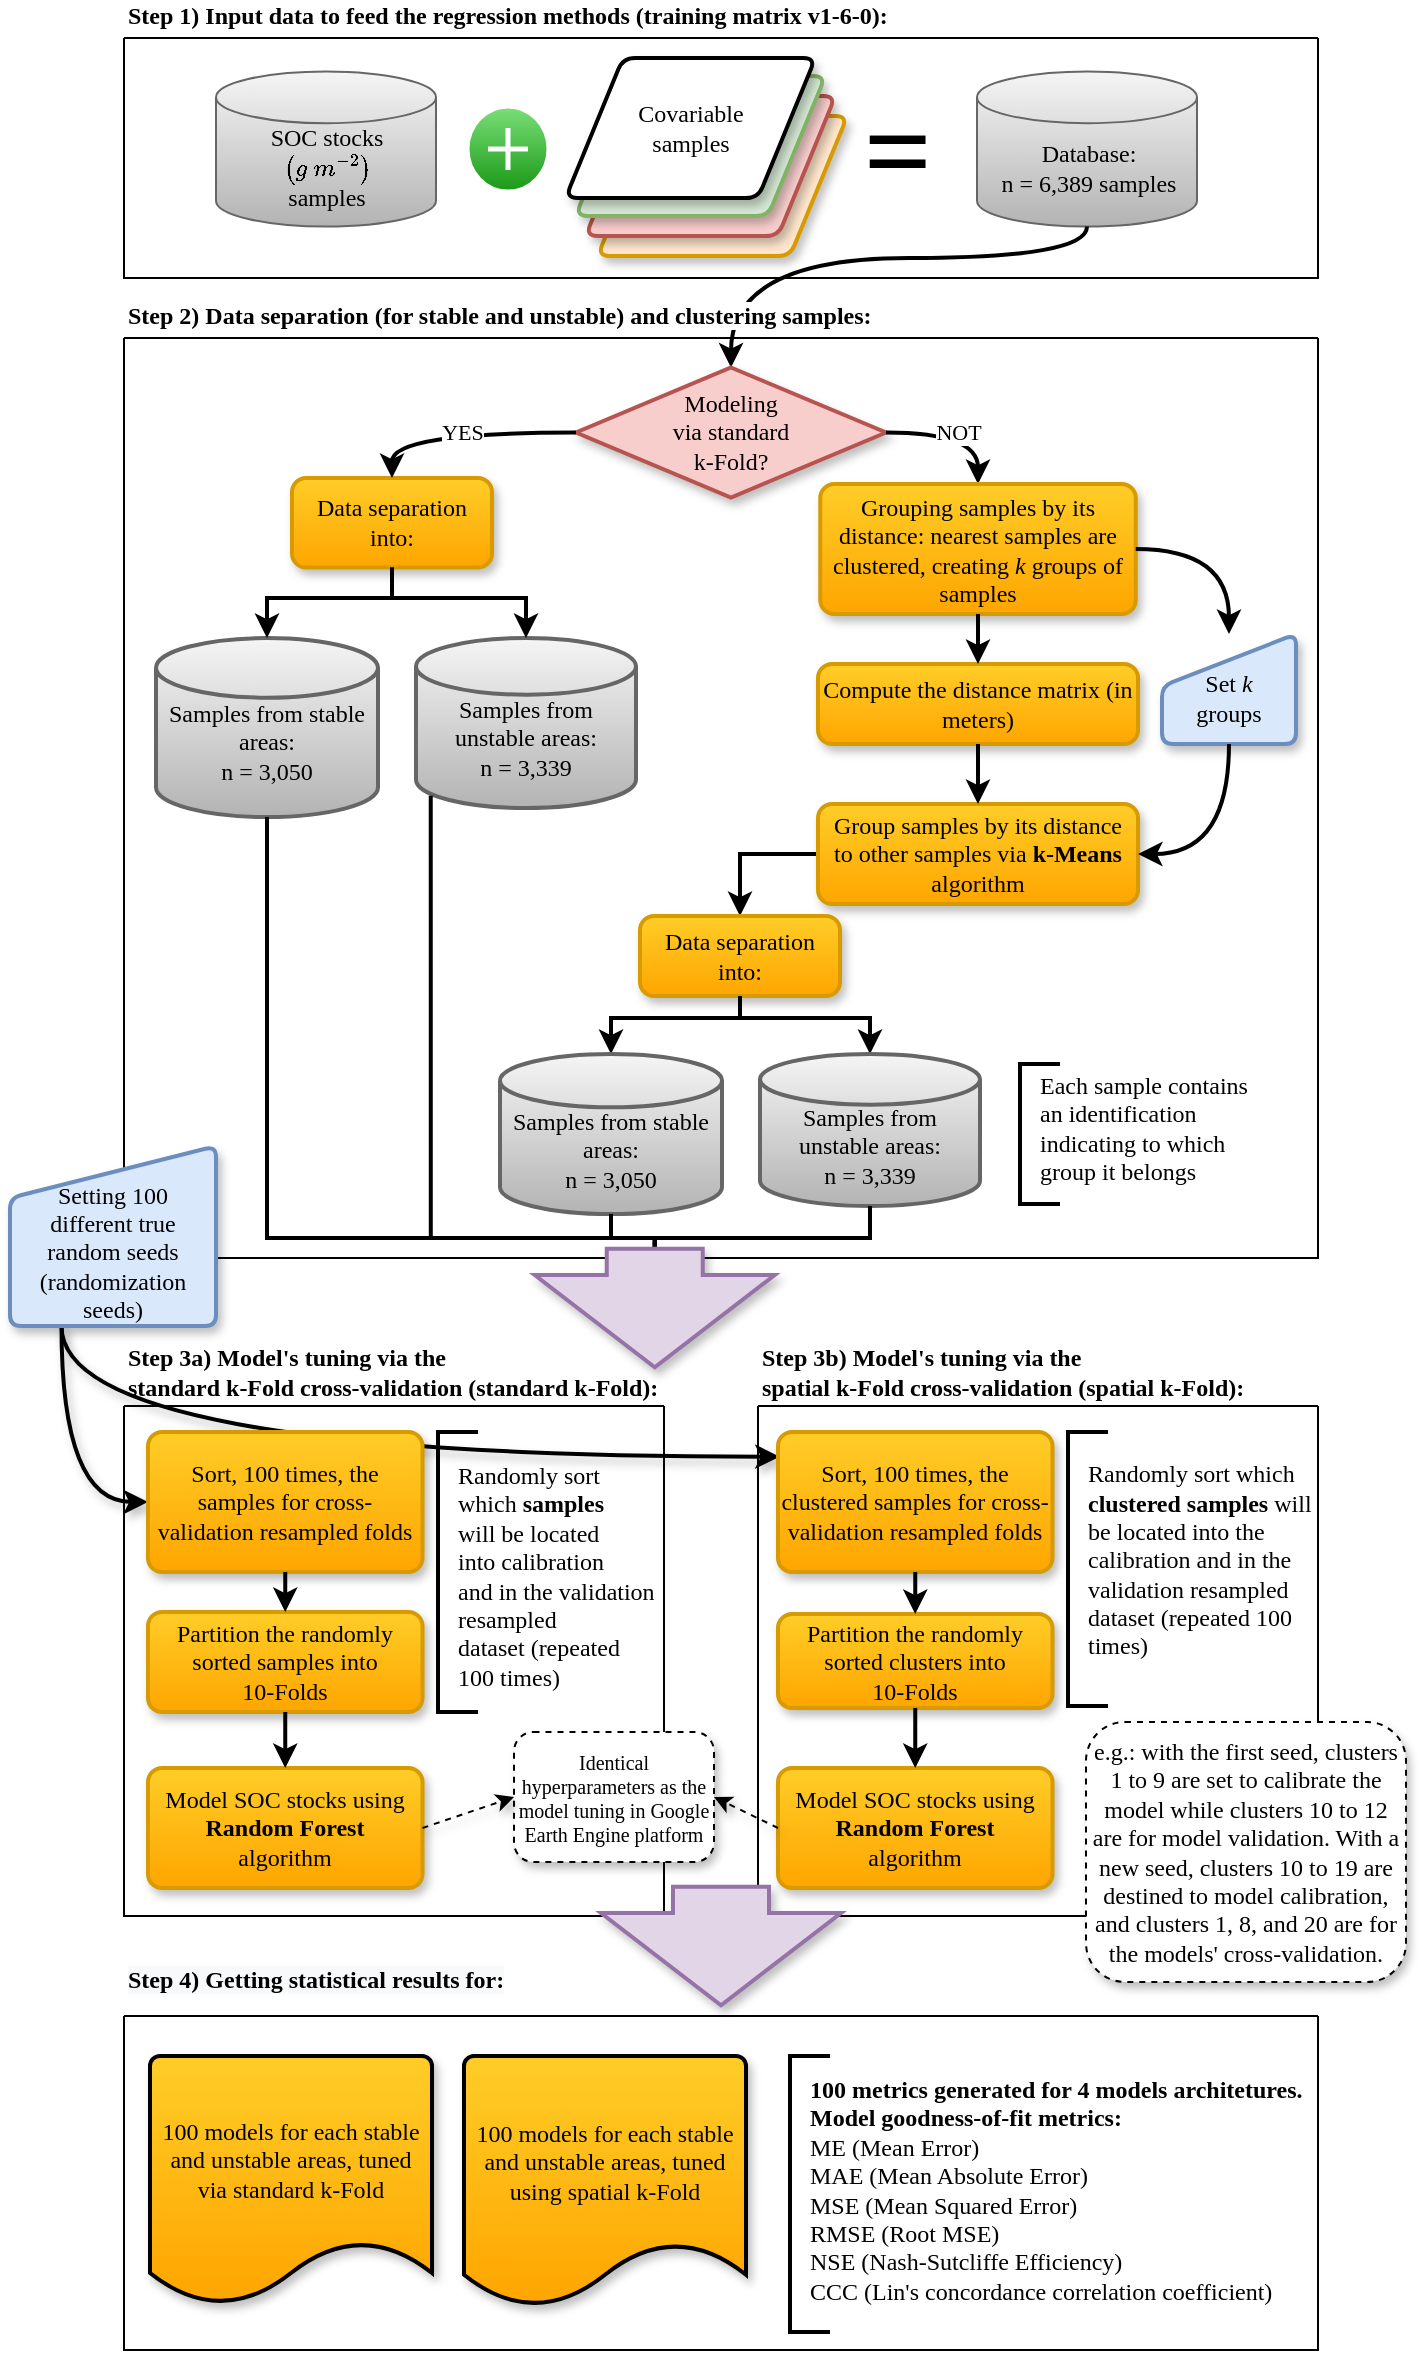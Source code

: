 <mxfile compressed="false" version="20.2.8" type="device">
  <diagram name="modeling-flowchart-English" id="lYM-ZkALmbCpGzLqlZxu">
    <mxGraphModel dx="763" dy="469" grid="1" gridSize="10" guides="1" tooltips="1" connect="1" arrows="1" fold="1" page="0" pageScale="1" pageWidth="827" pageHeight="1169" math="1" shadow="0">
      <root>
        <mxCell id="IPpactHnkEMHCw_4FyVV-0" />
        <mxCell id="IPpactHnkEMHCw_4FyVV-1" parent="IPpactHnkEMHCw_4FyVV-0" />
        <mxCell id="NsBZBf5qjh5uvH7BnObX-89" style="edgeStyle=orthogonalEdgeStyle;curved=1;rounded=0;orthogonalLoop=1;jettySize=auto;html=1;exitX=0.25;exitY=1;exitDx=0;exitDy=0;entryX=0.006;entryY=0.176;entryDx=0;entryDy=0;fontFamily=Times New Roman;strokeWidth=2;entryPerimeter=0;shadow=1;" parent="IPpactHnkEMHCw_4FyVV-1" source="NsBZBf5qjh5uvH7BnObX-15" target="NsBZBf5qjh5uvH7BnObX-78" edge="1">
          <mxGeometry relative="1" as="geometry" />
        </mxCell>
        <mxCell id="IPpactHnkEMHCw_4FyVV-2" value="Step 1) Input data to feed the regression methods (training matrix v1-6-0):" style="swimlane;startSize=0;labelBackgroundColor=default;labelBorderColor=none;fontFamily=Times New Roman;html=1;verticalAlign=bottom;fillColor=#FFFFFF;align=left;spacingBottom=2;" parent="IPpactHnkEMHCw_4FyVV-1" vertex="1">
          <mxGeometry x="147" y="20" width="597" height="120" as="geometry" />
        </mxCell>
        <mxCell id="IPpactHnkEMHCw_4FyVV-3" value="SOC stocks&lt;br&gt;`(g&amp;nbsp; m^{-2})`&lt;br&gt;samples" style="strokeWidth=1;shape=mxgraph.flowchart.database;verticalAlign=middle;labelPosition=center;verticalLabelPosition=middle;align=center;horizontal=1;fontFamily=Times New Roman;labelBackgroundColor=none;labelBorderColor=none;html=1;fillColor=#f5f5f5;strokeColor=#666666;shadow=0;spacingTop=19;gradientColor=#b3b3b3;" parent="IPpactHnkEMHCw_4FyVV-2" vertex="1">
          <mxGeometry x="46" y="16.75" width="110" height="77.5" as="geometry" />
        </mxCell>
        <mxCell id="IPpactHnkEMHCw_4FyVV-4" value="" style="verticalLabelPosition=bottom;verticalAlign=top;html=1;shadow=0;dashed=0;strokeWidth=1;shape=mxgraph.ios.iAddIcon;fillColor=#7AdF78;fillColor2=#1A9917;strokeColor=#ffffff;sketch=0;" parent="IPpactHnkEMHCw_4FyVV-2" vertex="1">
          <mxGeometry x="172" y="34.5" width="40" height="42" as="geometry" />
        </mxCell>
        <mxCell id="IPpactHnkEMHCw_4FyVV-6" value="=" style="text;html=1;fillColor=none;align=center;verticalAlign=middle;whiteSpace=wrap;rounded=0;labelBackgroundColor=none;fontFamily=Times New Roman;fontStyle=1;fontSize=60;spacing=0;fontColor=#000000;" parent="IPpactHnkEMHCw_4FyVV-2" vertex="1">
          <mxGeometry x="356.5" y="36.25" width="60" height="38.5" as="geometry" />
        </mxCell>
        <mxCell id="IPpactHnkEMHCw_4FyVV-7" value="Database:&lt;br&gt;n = 6,389 samples" style="strokeWidth=1;shape=mxgraph.flowchart.database;verticalAlign=middle;labelPosition=center;verticalLabelPosition=middle;align=center;horizontal=1;fontFamily=Times New Roman;labelBackgroundColor=none;labelBorderColor=none;html=1;fillColor=#f5f5f5;strokeColor=#666666;shadow=0;spacingTop=19;gradientColor=#b3b3b3;" parent="IPpactHnkEMHCw_4FyVV-2" vertex="1">
          <mxGeometry x="426.5" y="16.75" width="110" height="77.5" as="geometry" />
        </mxCell>
        <mxCell id="NsBZBf5qjh5uvH7BnObX-7" value="" style="group" parent="IPpactHnkEMHCw_4FyVV-2" vertex="1" connectable="0">
          <mxGeometry x="220.75" y="10" width="141" height="99" as="geometry" />
        </mxCell>
        <mxCell id="NsBZBf5qjh5uvH7BnObX-6" value="Covariable&lt;br&gt;samples" style="shape=parallelogram;html=1;strokeWidth=2;perimeter=parallelogramPerimeter;whiteSpace=wrap;rounded=1;arcSize=12;size=0.23;fontFamily=Times New Roman;shadow=1;fillColor=#ffe6cc;strokeColor=#d79b00;" parent="NsBZBf5qjh5uvH7BnObX-7" vertex="1">
          <mxGeometry x="16" y="29" width="125" height="70" as="geometry" />
        </mxCell>
        <mxCell id="NsBZBf5qjh5uvH7BnObX-3" value="Covariable&lt;br&gt;samples" style="shape=parallelogram;html=1;strokeWidth=2;perimeter=parallelogramPerimeter;whiteSpace=wrap;rounded=1;arcSize=12;size=0.23;fontFamily=Times New Roman;shadow=1;fillColor=#f8cecc;strokeColor=#b85450;" parent="NsBZBf5qjh5uvH7BnObX-7" vertex="1">
          <mxGeometry x="10" y="19" width="125" height="70" as="geometry" />
        </mxCell>
        <mxCell id="NsBZBf5qjh5uvH7BnObX-4" value="Covariable&lt;br&gt;samples" style="shape=parallelogram;html=1;strokeWidth=2;perimeter=parallelogramPerimeter;whiteSpace=wrap;rounded=1;arcSize=12;size=0.23;fontFamily=Times New Roman;shadow=1;fillColor=#d5e8d4;strokeColor=#82b366;" parent="NsBZBf5qjh5uvH7BnObX-7" vertex="1">
          <mxGeometry x="5" y="9" width="125" height="70" as="geometry" />
        </mxCell>
        <mxCell id="NsBZBf5qjh5uvH7BnObX-5" value="Covariable&lt;br&gt;samples" style="shape=parallelogram;html=1;strokeWidth=2;perimeter=parallelogramPerimeter;whiteSpace=wrap;rounded=1;arcSize=12;size=0.23;fontFamily=Times New Roman;shadow=1;" parent="NsBZBf5qjh5uvH7BnObX-7" vertex="1">
          <mxGeometry width="125" height="70" as="geometry" />
        </mxCell>
        <mxCell id="IPpactHnkEMHCw_4FyVV-29" value="&lt;div style=&quot;&quot;&gt;&lt;span style=&quot;background-color: rgb(248 , 249 , 250)&quot;&gt;Step 4) Getting statistical results for:&lt;/span&gt;&lt;/div&gt;" style="swimlane;startSize=0;labelBackgroundColor=default;labelBorderColor=none;fontFamily=Times New Roman;html=1;verticalAlign=bottom;fillColor=#FFFFFF;labelPosition=center;verticalLabelPosition=top;align=left;fontStyle=1;textDirection=ltr;spacingTop=0;spacingBottom=9;" parent="IPpactHnkEMHCw_4FyVV-1" vertex="1">
          <mxGeometry x="147" y="1009" width="597" height="167" as="geometry" />
        </mxCell>
        <mxCell id="NsBZBf5qjh5uvH7BnObX-19" value="100 models for each stable and unstable areas, tuned&lt;br&gt;via standard k-Fold" style="strokeWidth=2;html=1;shape=mxgraph.flowchart.document2;whiteSpace=wrap;size=0.25;shadow=1;fontFamily=Times New Roman;fillColor=#FFCD28;gradientColor=#FFA500;spacingTop=-20;" parent="IPpactHnkEMHCw_4FyVV-29" vertex="1">
          <mxGeometry x="13" y="20" width="141" height="124" as="geometry" />
        </mxCell>
        <mxCell id="NsBZBf5qjh5uvH7BnObX-24" value="100 models for each stable and unstable areas, tuned using spatial k-Fold" style="strokeWidth=2;html=1;shape=mxgraph.flowchart.document2;whiteSpace=wrap;size=0.25;shadow=1;fontFamily=Times New Roman;fillColor=#FFCD28;gradientColor=#FFA500;spacingTop=-20;" parent="IPpactHnkEMHCw_4FyVV-29" vertex="1">
          <mxGeometry x="170" y="20" width="141" height="125" as="geometry" />
        </mxCell>
        <mxCell id="NsBZBf5qjh5uvH7BnObX-115" value="&lt;span style=&quot;-webkit-font-smoothing: antialiased; orphans: 2; text-align: right; text-indent: 0px; widows: 2; background-color: rgb(248, 249, 250); text-decoration-thickness: initial; text-decoration-style: initial; text-decoration-color: initial;&quot;&gt;&lt;div style=&quot;text-align: left;&quot;&gt;&lt;b&gt;100 metrics generated for 4 models architetures.&lt;/b&gt;&lt;/div&gt;&lt;div style=&quot;text-align: left;&quot;&gt;&lt;b&gt;Model goodness-of-fit metrics:&lt;/b&gt;&lt;/div&gt;&lt;div style=&quot;text-align: left;&quot;&gt;ME (Mean Error)&lt;/div&gt;&lt;div style=&quot;text-align: left;&quot;&gt;MAE (Mean Absolute Error)&lt;/div&gt;&lt;div style=&quot;text-align: left;&quot;&gt;MSE (Mean Squared Error)&lt;/div&gt;&lt;div style=&quot;text-align: left;&quot;&gt;RMSE (Root MSE)&lt;/div&gt;&lt;div style=&quot;text-align: left;&quot;&gt;NSE (Nash-Sutcliffe Efficiency)&lt;/div&gt;&lt;div style=&quot;text-align: left;&quot;&gt;CCC (Lin&#39;s concordance correlation coefficient)&lt;/div&gt;&lt;/span&gt;" style="strokeWidth=2;html=1;shape=mxgraph.flowchart.annotation_1;align=left;pointerEvents=1;fontFamily=Times New Roman;fontColor=#000000;flipH=0;labelPosition=right;verticalLabelPosition=middle;verticalAlign=middle;spacing=0;spacingLeft=-10;spacingBottom=10;spacingTop=5;" parent="IPpactHnkEMHCw_4FyVV-29" vertex="1">
          <mxGeometry x="333" y="20" width="20" height="138" as="geometry" />
        </mxCell>
        <mxCell id="NsBZBf5qjh5uvH7BnObX-93" style="edgeStyle=orthogonalEdgeStyle;curved=1;rounded=0;orthogonalLoop=1;jettySize=auto;html=1;exitX=0.25;exitY=1;exitDx=0;exitDy=0;entryX=0;entryY=0.5;entryDx=0;entryDy=0;fontFamily=Times New Roman;strokeWidth=2;shadow=1;" parent="IPpactHnkEMHCw_4FyVV-1" source="NsBZBf5qjh5uvH7BnObX-15" target="NsBZBf5qjh5uvH7BnObX-68" edge="1">
          <mxGeometry relative="1" as="geometry" />
        </mxCell>
        <mxCell id="NsBZBf5qjh5uvH7BnObX-44" style="edgeStyle=orthogonalEdgeStyle;rounded=0;orthogonalLoop=1;jettySize=auto;html=1;exitX=0.5;exitY=1;exitDx=0;exitDy=0;exitPerimeter=0;entryX=0.5;entryY=0;entryDx=0;entryDy=0;entryPerimeter=0;fontFamily=Times New Roman;strokeWidth=2;curved=1;" parent="IPpactHnkEMHCw_4FyVV-1" source="IPpactHnkEMHCw_4FyVV-7" target="NsBZBf5qjh5uvH7BnObX-42" edge="1">
          <mxGeometry relative="1" as="geometry">
            <Array as="points">
              <mxPoint x="629" y="130" />
              <mxPoint x="451" y="130" />
            </Array>
          </mxGeometry>
        </mxCell>
        <mxCell id="NsBZBf5qjh5uvH7BnObX-101" value="Step 2) Data separation (for stable and unstable) and clustering samples:" style="swimlane;startSize=0;labelBackgroundColor=default;labelBorderColor=none;fontFamily=Times New Roman;html=1;verticalAlign=bottom;fillColor=#FFFFFF;align=left;spacingBottom=2;" parent="IPpactHnkEMHCw_4FyVV-1" vertex="1">
          <mxGeometry x="147" y="170" width="597" height="460" as="geometry" />
        </mxCell>
        <mxCell id="NsBZBf5qjh5uvH7BnObX-42" value="Modeling&lt;br&gt;via standard&lt;br&gt;k-Fold?" style="strokeWidth=2;html=1;shape=mxgraph.flowchart.decision;whiteSpace=wrap;fontFamily=Times New Roman;fillColor=#f8cecc;strokeColor=#b85450;fontStyle=0;shadow=1;" parent="NsBZBf5qjh5uvH7BnObX-101" vertex="1">
          <mxGeometry x="226" y="14.762" width="155" height="65" as="geometry" />
        </mxCell>
        <mxCell id="NsBZBf5qjh5uvH7BnObX-38" value="Samples from stable areas:&lt;br&gt;n = 3,050" style="strokeWidth=2;html=1;shape=mxgraph.flowchart.database;whiteSpace=wrap;fontFamily=Times New Roman;spacingTop=15;fillColor=#f5f5f5;gradientColor=#b3b3b3;strokeColor=#666666;" parent="NsBZBf5qjh5uvH7BnObX-101" vertex="1">
          <mxGeometry x="16" y="150.006" width="111" height="89.524" as="geometry" />
        </mxCell>
        <mxCell id="NsBZBf5qjh5uvH7BnObX-37" value="Samples from unstable areas:&lt;br&gt;n = 3,339" style="strokeWidth=2;html=1;shape=mxgraph.flowchart.database;whiteSpace=wrap;fontFamily=Times New Roman;spacingTop=15;fillColor=#f5f5f5;gradientColor=#b3b3b3;strokeColor=#666666;" parent="NsBZBf5qjh5uvH7BnObX-101" vertex="1">
          <mxGeometry x="146" y="150.006" width="110" height="85.048" as="geometry" />
        </mxCell>
        <mxCell id="NsBZBf5qjh5uvH7BnObX-36" value="Data separation into:" style="rounded=1;whiteSpace=wrap;html=1;absoluteArcSize=1;arcSize=14;strokeWidth=2;fontFamily=Times New Roman;shadow=1;fillColor=#ffcd28;gradientColor=#ffa500;strokeColor=#d79b00;fontStyle=0" parent="NsBZBf5qjh5uvH7BnObX-101" vertex="1">
          <mxGeometry x="84" y="70.002" width="100" height="44.762" as="geometry" />
        </mxCell>
        <mxCell id="NsBZBf5qjh5uvH7BnObX-45" value="NOT" style="edgeStyle=orthogonalEdgeStyle;rounded=0;orthogonalLoop=1;jettySize=auto;html=1;exitX=1;exitY=0.5;exitDx=0;exitDy=0;exitPerimeter=0;entryX=0.5;entryY=0;entryDx=0;entryDy=0;fontFamily=Times New Roman;strokeWidth=2;curved=1;" parent="NsBZBf5qjh5uvH7BnObX-101" source="NsBZBf5qjh5uvH7BnObX-42" target="NsBZBf5qjh5uvH7BnObX-41" edge="1">
          <mxGeometry relative="1" as="geometry" />
        </mxCell>
        <mxCell id="NsBZBf5qjh5uvH7BnObX-66" style="edgeStyle=orthogonalEdgeStyle;rounded=0;orthogonalLoop=1;jettySize=auto;html=1;exitX=0;exitY=0.5;exitDx=0;exitDy=0;entryX=0.5;entryY=0;entryDx=0;entryDy=0;fontFamily=Times New Roman;strokeWidth=2;" parent="NsBZBf5qjh5uvH7BnObX-101" source="NsBZBf5qjh5uvH7BnObX-51" target="NsBZBf5qjh5uvH7BnObX-58" edge="1">
          <mxGeometry relative="1" as="geometry" />
        </mxCell>
        <mxCell id="NsBZBf5qjh5uvH7BnObX-39" style="edgeStyle=orthogonalEdgeStyle;rounded=0;orthogonalLoop=1;jettySize=auto;html=1;exitX=0.5;exitY=1;exitDx=0;exitDy=0;entryX=0.5;entryY=0;entryDx=0;entryDy=0;entryPerimeter=0;fontFamily=Times New Roman;fontColor=#000000;strokeWidth=2;" parent="NsBZBf5qjh5uvH7BnObX-101" source="NsBZBf5qjh5uvH7BnObX-36" target="NsBZBf5qjh5uvH7BnObX-37" edge="1">
          <mxGeometry relative="1" as="geometry">
            <Array as="points">
              <mxPoint x="134" y="130" />
              <mxPoint x="201" y="130" />
            </Array>
          </mxGeometry>
        </mxCell>
        <mxCell id="NsBZBf5qjh5uvH7BnObX-40" style="edgeStyle=orthogonalEdgeStyle;rounded=0;orthogonalLoop=1;jettySize=auto;html=1;exitX=0.5;exitY=1;exitDx=0;exitDy=0;entryX=0.5;entryY=0;entryDx=0;entryDy=0;entryPerimeter=0;fontFamily=Times New Roman;fontColor=#000000;strokeWidth=2;" parent="NsBZBf5qjh5uvH7BnObX-101" source="NsBZBf5qjh5uvH7BnObX-36" target="NsBZBf5qjh5uvH7BnObX-38" edge="1">
          <mxGeometry relative="1" as="geometry">
            <Array as="points">
              <mxPoint x="134" y="130" />
              <mxPoint x="72" y="130" />
            </Array>
          </mxGeometry>
        </mxCell>
        <mxCell id="NsBZBf5qjh5uvH7BnObX-43" value="YES" style="edgeStyle=orthogonalEdgeStyle;rounded=0;orthogonalLoop=1;jettySize=auto;html=1;exitX=0;exitY=0.5;exitDx=0;exitDy=0;exitPerimeter=0;entryX=0.5;entryY=0;entryDx=0;entryDy=0;fontFamily=Times New Roman;strokeWidth=2;curved=1;" parent="NsBZBf5qjh5uvH7BnObX-101" source="NsBZBf5qjh5uvH7BnObX-42" target="NsBZBf5qjh5uvH7BnObX-36" edge="1">
          <mxGeometry relative="1" as="geometry" />
        </mxCell>
        <mxCell id="NsBZBf5qjh5uvH7BnObX-121" value="" style="group" parent="NsBZBf5qjh5uvH7BnObX-101" vertex="1" connectable="0">
          <mxGeometry x="347" y="73.002" width="239" height="210" as="geometry" />
        </mxCell>
        <mxCell id="NsBZBf5qjh5uvH7BnObX-41" value="Grouping samples by its distance: nearest samples are clustered, creating&amp;nbsp;&lt;i&gt;k&lt;/i&gt;&amp;nbsp;groups of samples" style="rounded=1;whiteSpace=wrap;html=1;absoluteArcSize=1;arcSize=14;strokeWidth=2;fontFamily=Times New Roman;shadow=1;fillColor=#ffcd28;gradientColor=#ffa500;strokeColor=#d79b00;fontStyle=0" parent="NsBZBf5qjh5uvH7BnObX-121" vertex="1">
          <mxGeometry x="1.13" width="157.75" height="65" as="geometry" />
        </mxCell>
        <mxCell id="NsBZBf5qjh5uvH7BnObX-49" value="Compute the distance matrix (in meters)" style="rounded=1;whiteSpace=wrap;html=1;absoluteArcSize=1;arcSize=14;strokeWidth=2;fontFamily=Times New Roman;shadow=1;fillColor=#ffcd28;gradientColor=#ffa500;strokeColor=#d79b00;fontStyle=0" parent="NsBZBf5qjh5uvH7BnObX-121" vertex="1">
          <mxGeometry y="90" width="160" height="40" as="geometry" />
        </mxCell>
        <mxCell id="NsBZBf5qjh5uvH7BnObX-51" value="Group samples by its distance&lt;br&gt;to other samples via &lt;b&gt;k-Means &lt;/b&gt;algorithm" style="rounded=1;whiteSpace=wrap;html=1;absoluteArcSize=1;arcSize=14;strokeWidth=2;fontFamily=Times New Roman;shadow=1;fillColor=#ffcd28;gradientColor=#ffa500;strokeColor=#d79b00;fontStyle=0" parent="NsBZBf5qjh5uvH7BnObX-121" vertex="1">
          <mxGeometry y="160" width="160" height="50" as="geometry" />
        </mxCell>
        <mxCell id="NsBZBf5qjh5uvH7BnObX-48" value="Set &lt;i&gt;k&lt;/i&gt;&lt;br&gt;groups" style="html=1;strokeWidth=2;shape=manualInput;whiteSpace=wrap;rounded=1;size=26;arcSize=11;shadow=1;fontFamily=Times New Roman;fillColor=#dae8fc;spacingTop=8;strokeColor=#6c8ebf;" parent="NsBZBf5qjh5uvH7BnObX-121" vertex="1">
          <mxGeometry x="172" y="75" width="67" height="55" as="geometry" />
        </mxCell>
        <mxCell id="NsBZBf5qjh5uvH7BnObX-52" style="edgeStyle=orthogonalEdgeStyle;rounded=0;orthogonalLoop=1;jettySize=auto;html=1;exitX=0.5;exitY=1;exitDx=0;exitDy=0;entryX=0.5;entryY=0;entryDx=0;entryDy=0;fontFamily=Times New Roman;strokeWidth=2;" parent="NsBZBf5qjh5uvH7BnObX-121" source="NsBZBf5qjh5uvH7BnObX-41" target="NsBZBf5qjh5uvH7BnObX-49" edge="1">
          <mxGeometry relative="1" as="geometry" />
        </mxCell>
        <mxCell id="NsBZBf5qjh5uvH7BnObX-53" style="edgeStyle=orthogonalEdgeStyle;rounded=0;orthogonalLoop=1;jettySize=auto;html=1;exitX=0.5;exitY=1;exitDx=0;exitDy=0;fontFamily=Times New Roman;strokeWidth=2;" parent="NsBZBf5qjh5uvH7BnObX-121" source="NsBZBf5qjh5uvH7BnObX-49" target="NsBZBf5qjh5uvH7BnObX-51" edge="1">
          <mxGeometry relative="1" as="geometry" />
        </mxCell>
        <mxCell id="NsBZBf5qjh5uvH7BnObX-54" style="edgeStyle=orthogonalEdgeStyle;rounded=0;orthogonalLoop=1;jettySize=auto;html=1;exitX=1;exitY=0.5;exitDx=0;exitDy=0;entryX=0.5;entryY=0;entryDx=0;entryDy=0;fontFamily=Times New Roman;strokeWidth=2;curved=1;" parent="NsBZBf5qjh5uvH7BnObX-121" source="NsBZBf5qjh5uvH7BnObX-41" target="NsBZBf5qjh5uvH7BnObX-48" edge="1">
          <mxGeometry relative="1" as="geometry" />
        </mxCell>
        <mxCell id="NsBZBf5qjh5uvH7BnObX-55" style="edgeStyle=orthogonalEdgeStyle;rounded=0;orthogonalLoop=1;jettySize=auto;html=1;exitX=0.5;exitY=1;exitDx=0;exitDy=0;entryX=1;entryY=0.5;entryDx=0;entryDy=0;fontFamily=Times New Roman;strokeWidth=2;curved=1;" parent="NsBZBf5qjh5uvH7BnObX-121" source="NsBZBf5qjh5uvH7BnObX-48" target="NsBZBf5qjh5uvH7BnObX-51" edge="1">
          <mxGeometry relative="1" as="geometry" />
        </mxCell>
        <mxCell id="NsBZBf5qjh5uvH7BnObX-58" value="Data separation into:" style="rounded=1;whiteSpace=wrap;html=1;absoluteArcSize=1;arcSize=14;strokeWidth=2;fontFamily=Times New Roman;shadow=1;fillColor=#ffcd28;gradientColor=#ffa500;strokeColor=#d79b00;fontStyle=0" parent="NsBZBf5qjh5uvH7BnObX-101" vertex="1">
          <mxGeometry x="258" y="289.002" width="100" height="40" as="geometry" />
        </mxCell>
        <mxCell id="NsBZBf5qjh5uvH7BnObX-61" style="edgeStyle=orthogonalEdgeStyle;rounded=0;orthogonalLoop=1;jettySize=auto;html=1;exitX=0.5;exitY=1;exitDx=0;exitDy=0;entryX=0.5;entryY=0;entryDx=0;entryDy=0;entryPerimeter=0;fontFamily=Times New Roman;fontColor=#000000;strokeWidth=2;" parent="NsBZBf5qjh5uvH7BnObX-101" source="NsBZBf5qjh5uvH7BnObX-58" target="NsBZBf5qjh5uvH7BnObX-59" edge="1">
          <mxGeometry relative="1" as="geometry">
            <Array as="points">
              <mxPoint x="308" y="340" />
              <mxPoint x="373" y="340" />
            </Array>
          </mxGeometry>
        </mxCell>
        <mxCell id="NsBZBf5qjh5uvH7BnObX-62" style="edgeStyle=orthogonalEdgeStyle;rounded=0;orthogonalLoop=1;jettySize=auto;html=1;exitX=0.5;exitY=1;exitDx=0;exitDy=0;entryX=0.5;entryY=0;entryDx=0;entryDy=0;entryPerimeter=0;fontFamily=Times New Roman;fontColor=#000000;strokeWidth=2;" parent="NsBZBf5qjh5uvH7BnObX-101" source="NsBZBf5qjh5uvH7BnObX-58" target="NsBZBf5qjh5uvH7BnObX-60" edge="1">
          <mxGeometry relative="1" as="geometry">
            <Array as="points">
              <mxPoint x="308" y="340" />
              <mxPoint x="244" y="340" />
            </Array>
          </mxGeometry>
        </mxCell>
        <mxCell id="n6R6cwVyYF6rRCu_3RDR-6" value="" style="group" vertex="1" connectable="0" parent="NsBZBf5qjh5uvH7BnObX-101">
          <mxGeometry x="188" y="358.002" width="280" height="80" as="geometry" />
        </mxCell>
        <mxCell id="NsBZBf5qjh5uvH7BnObX-59" value="Samples from unstable areas:&lt;br&gt;n = 3,339" style="strokeWidth=2;html=1;shape=mxgraph.flowchart.database;whiteSpace=wrap;fontFamily=Times New Roman;spacingTop=15;fillColor=#f5f5f5;gradientColor=#b3b3b3;strokeColor=#666666;" parent="n6R6cwVyYF6rRCu_3RDR-6" vertex="1">
          <mxGeometry x="130" width="110" height="76" as="geometry" />
        </mxCell>
        <mxCell id="NsBZBf5qjh5uvH7BnObX-63" value="&lt;span style=&quot;-webkit-font-smoothing: antialiased; orphans: 2; text-align: right; text-indent: 0px; widows: 2; background-color: rgb(248, 249, 250); text-decoration-thickness: initial; text-decoration-style: initial; text-decoration-color: initial;&quot;&gt;&lt;div style=&quot;text-align: left;&quot;&gt;Each sample contains&lt;/div&gt;&lt;div style=&quot;text-align: left;&quot;&gt;an identification&amp;nbsp;&lt;/div&gt;&lt;div style=&quot;text-align: left;&quot;&gt;indicating to which&lt;/div&gt;&lt;div style=&quot;text-align: left;&quot;&gt;group it belongs&lt;/div&gt;&lt;/span&gt;" style="strokeWidth=2;html=1;shape=mxgraph.flowchart.annotation_1;align=left;pointerEvents=1;fontFamily=Times New Roman;fontColor=#000000;flipH=0;labelPosition=right;verticalLabelPosition=middle;verticalAlign=middle;spacing=0;spacingLeft=-10;spacingBottom=10;spacingTop=4;" parent="n6R6cwVyYF6rRCu_3RDR-6" vertex="1">
          <mxGeometry x="260" y="5" width="20" height="70" as="geometry" />
        </mxCell>
        <mxCell id="NsBZBf5qjh5uvH7BnObX-60" value="Samples from stable areas:&lt;br&gt;n = 3,050" style="strokeWidth=2;html=1;shape=mxgraph.flowchart.database;whiteSpace=wrap;fontFamily=Times New Roman;spacingTop=15;fillColor=#f5f5f5;gradientColor=#b3b3b3;strokeColor=#666666;" parent="n6R6cwVyYF6rRCu_3RDR-6" vertex="1">
          <mxGeometry width="111" height="80" as="geometry" />
        </mxCell>
        <mxCell id="NsBZBf5qjh5uvH7BnObX-15" value="Setting 100&lt;br&gt;different true random seeds (randomization seeds)" style="html=1;strokeWidth=2;shape=manualInput;whiteSpace=wrap;rounded=1;size=26;arcSize=11;shadow=1;fontFamily=Times New Roman;fillColor=#dae8fc;strokeColor=#6c8ebf;spacingTop=16;" parent="IPpactHnkEMHCw_4FyVV-1" vertex="1">
          <mxGeometry x="90" y="574" width="103" height="90" as="geometry" />
        </mxCell>
        <mxCell id="IPpactHnkEMHCw_4FyVV-26" value="&lt;span style=&quot;font-weight: 700;&quot;&gt;Step&amp;nbsp;3a) Model&#39;s tuning via the&lt;br&gt;standard k-Fold cross-validation (standard k-Fold):&lt;/span&gt;&lt;span style=&quot;&quot;&gt;&lt;br&gt;&lt;/span&gt;" style="swimlane;startSize=0;labelBackgroundColor=none;labelBorderColor=none;fontFamily=Times New Roman;html=1;verticalAlign=bottom;fillColor=#FFFFFF;labelPosition=center;verticalLabelPosition=top;align=left;fontStyle=0;spacingTop=0;spacingLeft=0;spacingRight=5;" parent="IPpactHnkEMHCw_4FyVV-1" vertex="1">
          <mxGeometry x="147" y="704" width="270" height="255" as="geometry" />
        </mxCell>
        <mxCell id="NsBZBf5qjh5uvH7BnObX-84" value="" style="group" parent="IPpactHnkEMHCw_4FyVV-26" vertex="1" connectable="0">
          <mxGeometry x="12" y="13" width="165" height="228" as="geometry" />
        </mxCell>
        <mxCell id="NsBZBf5qjh5uvH7BnObX-17" value="Model SOC stocks using&lt;br&gt;&lt;b&gt;Random Forest&lt;br&gt;&lt;/b&gt;algorithm" style="rounded=1;whiteSpace=wrap;html=1;absoluteArcSize=1;arcSize=14;strokeWidth=2;fontFamily=Times New Roman;shadow=1;fillColor=#ffcd28;gradientColor=#ffa500;strokeColor=#d79b00;fontStyle=0" parent="NsBZBf5qjh5uvH7BnObX-84" vertex="1">
          <mxGeometry y="168" width="137.25" height="60" as="geometry" />
        </mxCell>
        <mxCell id="NsBZBf5qjh5uvH7BnObX-68" value="Sort, 100 times, the samples for cross-validation resampled folds" style="rounded=1;whiteSpace=wrap;html=1;absoluteArcSize=1;arcSize=14;strokeWidth=2;fontFamily=Times New Roman;shadow=1;fillColor=#ffcd28;gradientColor=#ffa500;strokeColor=#d79b00;fontStyle=0" parent="NsBZBf5qjh5uvH7BnObX-84" vertex="1">
          <mxGeometry width="137.25" height="70" as="geometry" />
        </mxCell>
        <mxCell id="NsBZBf5qjh5uvH7BnObX-69" value="&lt;span style=&quot;-webkit-font-smoothing: antialiased; orphans: 2; text-align: right; text-indent: 0px; widows: 2; background-color: rgb(248, 249, 250); text-decoration-thickness: initial; text-decoration-style: initial; text-decoration-color: initial;&quot;&gt;&lt;div style=&quot;text-align: left;&quot;&gt;Randomly sort&amp;nbsp;&lt;/div&gt;&lt;div style=&quot;text-align: left;&quot;&gt;which&amp;nbsp;&lt;b&gt;samples&lt;/b&gt;&lt;/div&gt;&lt;div style=&quot;text-align: left;&quot;&gt;will be located&lt;/div&gt;&lt;div style=&quot;text-align: left;&quot;&gt;into calibration&amp;nbsp;&lt;/div&gt;&lt;div style=&quot;text-align: left;&quot;&gt;and in the validation&lt;/div&gt;&lt;div style=&quot;text-align: left;&quot;&gt;resampled&amp;nbsp;&lt;/div&gt;&lt;div style=&quot;text-align: left;&quot;&gt;dataset (repeated&lt;/div&gt;&lt;div style=&quot;text-align: left;&quot;&gt;100 times)&lt;/div&gt;&lt;/span&gt;" style="strokeWidth=2;html=1;shape=mxgraph.flowchart.annotation_1;align=left;pointerEvents=1;fontFamily=Times New Roman;fontColor=#000000;flipH=0;labelPosition=right;verticalLabelPosition=middle;verticalAlign=middle;spacing=0;spacingLeft=-10;spacingBottom=10;spacingTop=14;" parent="NsBZBf5qjh5uvH7BnObX-84" vertex="1">
          <mxGeometry x="145" width="20" height="140" as="geometry" />
        </mxCell>
        <mxCell id="NsBZBf5qjh5uvH7BnObX-14" value="Partition the randomly sorted samples into&lt;br&gt;10-Folds" style="rounded=1;whiteSpace=wrap;html=1;absoluteArcSize=1;arcSize=14;strokeWidth=2;fontFamily=Times New Roman;shadow=1;fillColor=#ffcd28;gradientColor=#ffa500;strokeColor=#d79b00;fontStyle=0" parent="NsBZBf5qjh5uvH7BnObX-84" vertex="1">
          <mxGeometry y="90" width="137.25" height="50" as="geometry" />
        </mxCell>
        <mxCell id="NsBZBf5qjh5uvH7BnObX-18" style="edgeStyle=orthogonalEdgeStyle;rounded=0;orthogonalLoop=1;jettySize=auto;html=1;exitX=0.5;exitY=1;exitDx=0;exitDy=0;entryX=0.5;entryY=0;entryDx=0;entryDy=0;fontFamily=Times New Roman;strokeWidth=2;" parent="NsBZBf5qjh5uvH7BnObX-84" source="NsBZBf5qjh5uvH7BnObX-14" target="NsBZBf5qjh5uvH7BnObX-17" edge="1">
          <mxGeometry relative="1" as="geometry" />
        </mxCell>
        <mxCell id="NsBZBf5qjh5uvH7BnObX-72" style="edgeStyle=orthogonalEdgeStyle;rounded=0;orthogonalLoop=1;jettySize=auto;html=1;exitX=0.5;exitY=1;exitDx=0;exitDy=0;entryX=0.5;entryY=0;entryDx=0;entryDy=0;fontFamily=Times New Roman;strokeWidth=2;" parent="NsBZBf5qjh5uvH7BnObX-84" source="NsBZBf5qjh5uvH7BnObX-68" target="NsBZBf5qjh5uvH7BnObX-14" edge="1">
          <mxGeometry relative="1" as="geometry" />
        </mxCell>
        <mxCell id="NsBZBf5qjh5uvH7BnObX-73" value="&lt;span style=&quot;font-weight: 700;&quot;&gt;Step&amp;nbsp;3b) Model&#39;s tuning via the&lt;br&gt;spatial k-Fold cross-validation (spatial k-Fold):&lt;/span&gt;&lt;span style=&quot;&quot;&gt;&lt;br&gt;&lt;/span&gt;" style="swimlane;startSize=0;labelBackgroundColor=none;labelBorderColor=none;fontFamily=Times New Roman;html=1;verticalAlign=bottom;fillColor=#FFFFFF;labelPosition=center;verticalLabelPosition=top;align=left;fontStyle=0;spacingTop=0;spacingLeft=0;spacingRight=5;" parent="IPpactHnkEMHCw_4FyVV-1" vertex="1">
          <mxGeometry x="464" y="704" width="280" height="255" as="geometry" />
        </mxCell>
        <mxCell id="NsBZBf5qjh5uvH7BnObX-75" value="Partition the randomly sorted clusters into&lt;br&gt;10-Folds" style="rounded=1;whiteSpace=wrap;html=1;absoluteArcSize=1;arcSize=14;strokeWidth=2;fontFamily=Times New Roman;shadow=1;fillColor=#ffcd28;gradientColor=#ffa500;strokeColor=#d79b00;fontStyle=0" parent="NsBZBf5qjh5uvH7BnObX-73" vertex="1">
          <mxGeometry x="10" y="104" width="137.25" height="47" as="geometry" />
        </mxCell>
        <mxCell id="NsBZBf5qjh5uvH7BnObX-76" value="Model SOC stocks using&lt;br&gt;&lt;b&gt;Random Forest&lt;br&gt;&lt;/b&gt;algorithm" style="rounded=1;whiteSpace=wrap;html=1;absoluteArcSize=1;arcSize=14;strokeWidth=2;fontFamily=Times New Roman;shadow=1;fillColor=#ffcd28;gradientColor=#ffa500;strokeColor=#d79b00;fontStyle=0" parent="NsBZBf5qjh5uvH7BnObX-73" vertex="1">
          <mxGeometry x="10" y="181" width="137.25" height="60" as="geometry" />
        </mxCell>
        <mxCell id="NsBZBf5qjh5uvH7BnObX-78" value="Sort, 100 times, the clustered samples for cross-validation resampled folds" style="rounded=1;whiteSpace=wrap;html=1;absoluteArcSize=1;arcSize=14;strokeWidth=2;fontFamily=Times New Roman;shadow=1;fillColor=#ffcd28;gradientColor=#ffa500;strokeColor=#d79b00;fontStyle=0" parent="NsBZBf5qjh5uvH7BnObX-73" vertex="1">
          <mxGeometry x="10" y="13" width="137.25" height="70" as="geometry" />
        </mxCell>
        <mxCell id="NsBZBf5qjh5uvH7BnObX-79" value="&lt;span style=&quot;-webkit-font-smoothing: antialiased; orphans: 2; text-indent: 0px; widows: 2; text-decoration-thickness: initial; text-decoration-style: initial; text-decoration-color: initial;&quot;&gt;&lt;div style=&quot;&quot;&gt;Randomly sort which&lt;/div&gt;&lt;div style=&quot;&quot;&gt;&lt;b&gt;clustered samples&amp;nbsp;&lt;/b&gt;will&amp;nbsp;&lt;/div&gt;&lt;div style=&quot;&quot;&gt;be located into the&lt;/div&gt;&lt;div style=&quot;&quot;&gt;calibration and in the&lt;/div&gt;&lt;div style=&quot;&quot;&gt;validation resampled&lt;/div&gt;&lt;div style=&quot;&quot;&gt;dataset (repeated 100&amp;nbsp;&lt;/div&gt;&lt;div style=&quot;&quot;&gt;times)&lt;/div&gt;&lt;/span&gt;" style="strokeWidth=2;html=1;shape=mxgraph.flowchart.annotation_1;align=left;pointerEvents=1;fontFamily=Times New Roman;fontColor=#000000;flipH=0;labelPosition=right;verticalLabelPosition=middle;verticalAlign=middle;spacing=0;spacingLeft=-10;spacingBottom=10;spacingTop=0;horizontal=1;textDirection=ltr;labelBackgroundColor=none;" parent="NsBZBf5qjh5uvH7BnObX-73" vertex="1">
          <mxGeometry x="155" y="13" width="20" height="137" as="geometry" />
        </mxCell>
        <mxCell id="NsBZBf5qjh5uvH7BnObX-74" style="edgeStyle=orthogonalEdgeStyle;rounded=0;orthogonalLoop=1;jettySize=auto;html=1;exitX=0.5;exitY=1;exitDx=0;exitDy=0;entryX=0.5;entryY=0;entryDx=0;entryDy=0;fontFamily=Times New Roman;strokeWidth=2;" parent="NsBZBf5qjh5uvH7BnObX-73" source="NsBZBf5qjh5uvH7BnObX-75" target="NsBZBf5qjh5uvH7BnObX-76" edge="1">
          <mxGeometry relative="1" as="geometry" />
        </mxCell>
        <mxCell id="NsBZBf5qjh5uvH7BnObX-77" style="edgeStyle=orthogonalEdgeStyle;rounded=0;orthogonalLoop=1;jettySize=auto;html=1;exitX=0.5;exitY=1;exitDx=0;exitDy=0;entryX=0.5;entryY=0;entryDx=0;entryDy=0;fontFamily=Times New Roman;strokeWidth=2;" parent="NsBZBf5qjh5uvH7BnObX-73" source="NsBZBf5qjh5uvH7BnObX-78" target="NsBZBf5qjh5uvH7BnObX-75" edge="1">
          <mxGeometry relative="1" as="geometry" />
        </mxCell>
        <mxCell id="NsBZBf5qjh5uvH7BnObX-116" value="" style="verticalLabelPosition=bottom;verticalAlign=top;html=1;strokeWidth=2;shape=mxgraph.arrows2.arrow;dy=0.6;dx=46.13;notch=0;shadow=1;fontFamily=Times New Roman;fillColor=#e1d5e7;rotation=90;strokeColor=#9673a6;" parent="IPpactHnkEMHCw_4FyVV-1" vertex="1">
          <mxGeometry x="415.88" y="914" width="59.25" height="120" as="geometry" />
        </mxCell>
        <mxCell id="n6R6cwVyYF6rRCu_3RDR-2" value="e.g.: with the first seed, clusters 1 to 9 are set to calibrate the model while clusters 10 to 12 are for model validation. With a new seed, clusters 10 to 19 are destined to model calibration, and clusters 1, 8, and 20 are for the models&#39; cross-validation." style="rounded=1;whiteSpace=wrap;html=1;labelBackgroundColor=none;fontFamily=Times New Roman;align=center;shadow=1;dashed=1;" vertex="1" parent="IPpactHnkEMHCw_4FyVV-1">
          <mxGeometry x="628" y="862" width="160" height="130" as="geometry" />
        </mxCell>
        <mxCell id="n6R6cwVyYF6rRCu_3RDR-3" value="Identical hyperparameters as the model tuning in Google Earth Engine platform" style="rounded=1;whiteSpace=wrap;html=1;labelBackgroundColor=none;fontFamily=Times New Roman;align=center;fontSize=10;dashed=1;shadow=1;" vertex="1" parent="IPpactHnkEMHCw_4FyVV-1">
          <mxGeometry x="342" y="867" width="100" height="65" as="geometry" />
        </mxCell>
        <mxCell id="n6R6cwVyYF6rRCu_3RDR-4" style="rounded=0;orthogonalLoop=1;jettySize=auto;html=1;exitX=0;exitY=0.5;exitDx=0;exitDy=0;entryX=1;entryY=0.5;entryDx=0;entryDy=0;fontFamily=Times New Roman;fontSize=10;dashed=1;shadow=1;" edge="1" parent="IPpactHnkEMHCw_4FyVV-1" source="NsBZBf5qjh5uvH7BnObX-76" target="n6R6cwVyYF6rRCu_3RDR-3">
          <mxGeometry relative="1" as="geometry" />
        </mxCell>
        <mxCell id="n6R6cwVyYF6rRCu_3RDR-8" style="edgeStyle=orthogonalEdgeStyle;rounded=0;orthogonalLoop=1;jettySize=auto;html=1;exitX=0.067;exitY=0.927;exitDx=0;exitDy=0;exitPerimeter=0;entryX=0;entryY=0.5;entryDx=0;entryDy=0;entryPerimeter=0;fontFamily=Times New Roman;fontSize=10;strokeWidth=2;elbow=vertical;endArrow=none;endFill=0;" edge="1" parent="IPpactHnkEMHCw_4FyVV-1" source="NsBZBf5qjh5uvH7BnObX-37" target="n6R6cwVyYF6rRCu_3RDR-7">
          <mxGeometry relative="1" as="geometry">
            <Array as="points">
              <mxPoint x="300" y="620" />
              <mxPoint x="412" y="620" />
            </Array>
          </mxGeometry>
        </mxCell>
        <mxCell id="n6R6cwVyYF6rRCu_3RDR-5" style="edgeStyle=none;rounded=0;orthogonalLoop=1;jettySize=auto;html=1;exitX=1;exitY=0.5;exitDx=0;exitDy=0;entryX=0;entryY=0.5;entryDx=0;entryDy=0;fontFamily=Times New Roman;fontSize=10;dashed=1;shadow=1;" edge="1" parent="IPpactHnkEMHCw_4FyVV-1" source="NsBZBf5qjh5uvH7BnObX-17" target="n6R6cwVyYF6rRCu_3RDR-3">
          <mxGeometry relative="1" as="geometry" />
        </mxCell>
        <mxCell id="n6R6cwVyYF6rRCu_3RDR-9" style="edgeStyle=orthogonalEdgeStyle;rounded=0;orthogonalLoop=1;jettySize=auto;html=1;exitX=0.5;exitY=1;exitDx=0;exitDy=0;exitPerimeter=0;entryX=0;entryY=0.5;entryDx=0;entryDy=0;entryPerimeter=0;strokeWidth=2;fontFamily=Times New Roman;fontSize=10;elbow=vertical;endArrow=none;endFill=0;" edge="1" parent="IPpactHnkEMHCw_4FyVV-1" source="NsBZBf5qjh5uvH7BnObX-60" target="n6R6cwVyYF6rRCu_3RDR-7">
          <mxGeometry relative="1" as="geometry">
            <Array as="points">
              <mxPoint x="391" y="620" />
              <mxPoint x="412" y="620" />
            </Array>
          </mxGeometry>
        </mxCell>
        <mxCell id="n6R6cwVyYF6rRCu_3RDR-10" style="edgeStyle=orthogonalEdgeStyle;rounded=0;orthogonalLoop=1;jettySize=auto;html=1;exitX=0.5;exitY=1;exitDx=0;exitDy=0;exitPerimeter=0;entryX=0;entryY=0.5;entryDx=0;entryDy=0;entryPerimeter=0;strokeWidth=2;fontFamily=Times New Roman;fontSize=10;elbow=vertical;endArrow=none;endFill=0;" edge="1" parent="IPpactHnkEMHCw_4FyVV-1" source="NsBZBf5qjh5uvH7BnObX-59" target="n6R6cwVyYF6rRCu_3RDR-7">
          <mxGeometry relative="1" as="geometry">
            <Array as="points">
              <mxPoint x="520" y="620" />
              <mxPoint x="412" y="620" />
            </Array>
          </mxGeometry>
        </mxCell>
        <mxCell id="n6R6cwVyYF6rRCu_3RDR-12" style="edgeStyle=orthogonalEdgeStyle;rounded=0;orthogonalLoop=1;jettySize=auto;html=1;exitX=0.5;exitY=1;exitDx=0;exitDy=0;exitPerimeter=0;entryX=0;entryY=0.5;entryDx=0;entryDy=0;entryPerimeter=0;strokeWidth=2;fontFamily=Times New Roman;fontSize=10;elbow=vertical;endArrow=none;endFill=0;" edge="1" parent="IPpactHnkEMHCw_4FyVV-1" source="NsBZBf5qjh5uvH7BnObX-38" target="n6R6cwVyYF6rRCu_3RDR-7">
          <mxGeometry relative="1" as="geometry">
            <Array as="points">
              <mxPoint x="219" y="620" />
              <mxPoint x="412" y="620" />
            </Array>
          </mxGeometry>
        </mxCell>
        <mxCell id="n6R6cwVyYF6rRCu_3RDR-7" value="" style="verticalLabelPosition=bottom;verticalAlign=top;html=1;strokeWidth=2;shape=mxgraph.arrows2.arrow;dy=0.6;dx=46.13;notch=0;shadow=1;fontFamily=Times New Roman;fillColor=#e1d5e7;rotation=90;strokeColor=#9673a6;" vertex="1" parent="IPpactHnkEMHCw_4FyVV-1">
          <mxGeometry x="382.75" y="595" width="59.25" height="120" as="geometry" />
        </mxCell>
      </root>
    </mxGraphModel>
  </diagram>
</mxfile>
